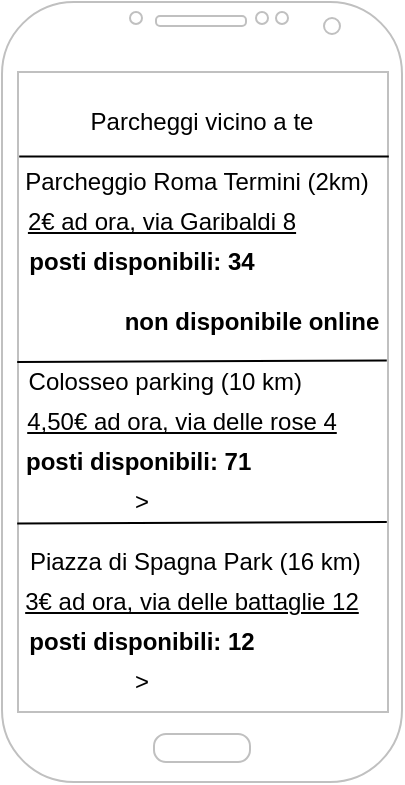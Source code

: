 <mxfile version="14.2.9" type="github">
  <diagram id="M7yacTXkXOKkOq2YIxsB" name="Page-1">
    <mxGraphModel dx="539" dy="509" grid="1" gridSize="10" guides="1" tooltips="1" connect="1" arrows="1" fold="1" page="1" pageScale="1" pageWidth="827" pageHeight="1169" math="0" shadow="0">
      <root>
        <mxCell id="0" />
        <mxCell id="1" parent="0" />
        <mxCell id="3ulOLOkJviCqpJfqKrgG-1" value="" style="verticalLabelPosition=bottom;verticalAlign=top;html=1;shadow=0;dashed=0;strokeWidth=1;shape=mxgraph.android.phone2;strokeColor=#c0c0c0;" vertex="1" parent="1">
          <mxGeometry x="300" y="180" width="200" height="390" as="geometry" />
        </mxCell>
        <mxCell id="3ulOLOkJviCqpJfqKrgG-8" value="Parcheggio Roma Termini (2km)" style="text;html=1;strokeColor=none;fillColor=none;align=center;verticalAlign=middle;whiteSpace=wrap;rounded=0;" vertex="1" parent="1">
          <mxGeometry x="305" y="260" width="185" height="20" as="geometry" />
        </mxCell>
        <mxCell id="3ulOLOkJviCqpJfqKrgG-9" value="&amp;nbsp;Colosseo parking (10 km)" style="text;html=1;strokeColor=none;fillColor=none;align=center;verticalAlign=middle;whiteSpace=wrap;rounded=0;" vertex="1" parent="1">
          <mxGeometry x="300" y="360" width="160" height="20" as="geometry" />
        </mxCell>
        <mxCell id="3ulOLOkJviCqpJfqKrgG-10" value="&amp;nbsp;Piazza di Spagna Park (16 km)" style="text;html=1;strokeColor=none;fillColor=none;align=center;verticalAlign=middle;whiteSpace=wrap;rounded=0;" vertex="1" parent="1">
          <mxGeometry x="305" y="450" width="180" height="20" as="geometry" />
        </mxCell>
        <mxCell id="3ulOLOkJviCqpJfqKrgG-11" value="&lt;u&gt;2€ ad ora, via Garibaldi 8&lt;/u&gt;" style="text;html=1;strokeColor=none;fillColor=none;align=center;verticalAlign=middle;whiteSpace=wrap;rounded=0;" vertex="1" parent="1">
          <mxGeometry x="310" y="280" width="140" height="20" as="geometry" />
        </mxCell>
        <mxCell id="3ulOLOkJviCqpJfqKrgG-12" value="&lt;u&gt;4,50€ ad ora, via delle rose 4&lt;/u&gt;" style="text;html=1;strokeColor=none;fillColor=none;align=center;verticalAlign=middle;whiteSpace=wrap;rounded=0;" vertex="1" parent="1">
          <mxGeometry x="310" y="380" width="160" height="20" as="geometry" />
        </mxCell>
        <mxCell id="3ulOLOkJviCqpJfqKrgG-13" value="&lt;u&gt;3€ ad ora, via delle battaglie 12&lt;/u&gt;" style="text;html=1;strokeColor=none;fillColor=none;align=center;verticalAlign=middle;whiteSpace=wrap;rounded=0;" vertex="1" parent="1">
          <mxGeometry x="310" y="470" width="170" height="20" as="geometry" />
        </mxCell>
        <mxCell id="3ulOLOkJviCqpJfqKrgG-14" value="&lt;b&gt;posti disponibili: 34&lt;/b&gt;" style="text;html=1;strokeColor=none;fillColor=none;align=center;verticalAlign=middle;whiteSpace=wrap;rounded=0;" vertex="1" parent="1">
          <mxGeometry x="310" y="300" width="120" height="20" as="geometry" />
        </mxCell>
        <mxCell id="3ulOLOkJviCqpJfqKrgG-15" value="&lt;b&gt;posti disponibili: 71&amp;nbsp; &amp;nbsp; &amp;nbsp; &amp;nbsp;&lt;/b&gt;" style="text;html=1;strokeColor=none;fillColor=none;align=center;verticalAlign=middle;whiteSpace=wrap;rounded=0;" vertex="1" parent="1">
          <mxGeometry x="310" y="400" width="140" height="20" as="geometry" />
        </mxCell>
        <mxCell id="3ulOLOkJviCqpJfqKrgG-16" value="&lt;b&gt;posti disponibili: 12&lt;/b&gt;" style="text;html=1;strokeColor=none;fillColor=none;align=center;verticalAlign=middle;whiteSpace=wrap;rounded=0;" vertex="1" parent="1">
          <mxGeometry x="310" y="490" width="120" height="20" as="geometry" />
        </mxCell>
        <mxCell id="3ulOLOkJviCqpJfqKrgG-25" value="" style="endArrow=none;html=1;entryX=0.967;entryY=0.198;entryDx=0;entryDy=0;entryPerimeter=0;exitX=0.043;exitY=0.198;exitDx=0;exitDy=0;exitPerimeter=0;" edge="1" parent="1" source="3ulOLOkJviCqpJfqKrgG-1" target="3ulOLOkJviCqpJfqKrgG-1">
          <mxGeometry width="50" height="50" relative="1" as="geometry">
            <mxPoint x="380" y="370" as="sourcePoint" />
            <mxPoint x="430" y="320" as="targetPoint" />
            <Array as="points" />
          </mxGeometry>
        </mxCell>
        <mxCell id="3ulOLOkJviCqpJfqKrgG-28" value="non disponibile online" style="text;html=1;strokeColor=none;fillColor=none;align=center;verticalAlign=middle;whiteSpace=wrap;rounded=0;fontStyle=1" vertex="1" parent="1">
          <mxGeometry x="360" y="320" width="130" height="40" as="geometry" />
        </mxCell>
        <mxCell id="3ulOLOkJviCqpJfqKrgG-29" value="&amp;gt;" style="text;html=1;strokeColor=none;fillColor=none;align=center;verticalAlign=middle;whiteSpace=wrap;rounded=0;" vertex="1" parent="1">
          <mxGeometry x="350" y="420" width="40" height="20" as="geometry" />
        </mxCell>
        <mxCell id="3ulOLOkJviCqpJfqKrgG-30" value="&amp;gt;" style="text;html=1;strokeColor=none;fillColor=none;align=center;verticalAlign=middle;whiteSpace=wrap;rounded=0;" vertex="1" parent="1">
          <mxGeometry x="350" y="510" width="40" height="20" as="geometry" />
        </mxCell>
        <mxCell id="3ulOLOkJviCqpJfqKrgG-33" value="" style="endArrow=none;html=1;entryX=0.967;entryY=0.157;entryDx=0;entryDy=0;entryPerimeter=0;exitX=0.043;exitY=0.159;exitDx=0;exitDy=0;exitPerimeter=0;" edge="1" parent="1">
          <mxGeometry width="50" height="50" relative="1" as="geometry">
            <mxPoint x="307.6" y="360.0" as="sourcePoint" />
            <mxPoint x="492.4" y="359.22" as="targetPoint" />
          </mxGeometry>
        </mxCell>
        <mxCell id="3ulOLOkJviCqpJfqKrgG-34" value="" style="endArrow=none;html=1;entryX=0.967;entryY=0.157;entryDx=0;entryDy=0;entryPerimeter=0;exitX=0.043;exitY=0.159;exitDx=0;exitDy=0;exitPerimeter=0;" edge="1" parent="1">
          <mxGeometry width="50" height="50" relative="1" as="geometry">
            <mxPoint x="307.6" y="440.78" as="sourcePoint" />
            <mxPoint x="492.4" y="440" as="targetPoint" />
          </mxGeometry>
        </mxCell>
        <mxCell id="3ulOLOkJviCqpJfqKrgG-35" value="Parcheggi vicino a te" style="text;html=1;strokeColor=none;fillColor=none;align=center;verticalAlign=middle;whiteSpace=wrap;rounded=0;" vertex="1" parent="1">
          <mxGeometry x="330" y="230" width="140" height="20" as="geometry" />
        </mxCell>
      </root>
    </mxGraphModel>
  </diagram>
</mxfile>
